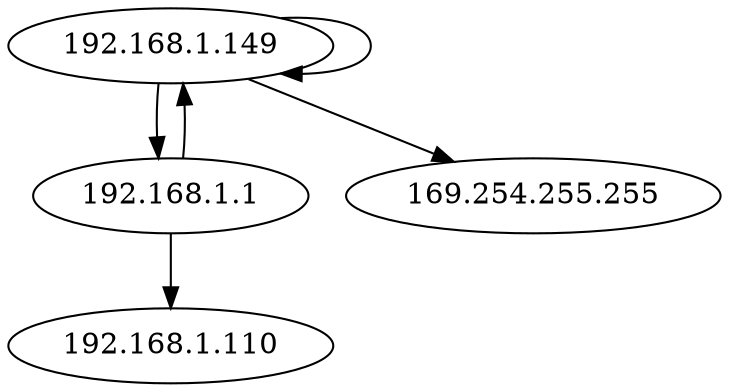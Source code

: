 digraph world {
size="7,7";
	"192.168.1.149" -> "192.168.1.1";
	"192.168.1.1" -> "192.168.1.149";
	"192.168.1.149" -> "192.168.1.149";
	"192.168.1.149" -> "169.254.255.255";
	"192.168.1.1" -> "192.168.1.110";
}
